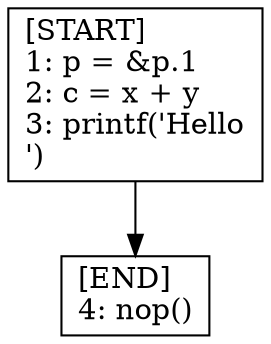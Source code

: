 digraph {
  node [shape=box]
  START [label="[START]\l1: p = &p.1\l2: c = x + y\l3: printf('Hello\n')\l"];
  START -> END;
  END [label="[END]\l4: nop()\l"];
} // close digraph
